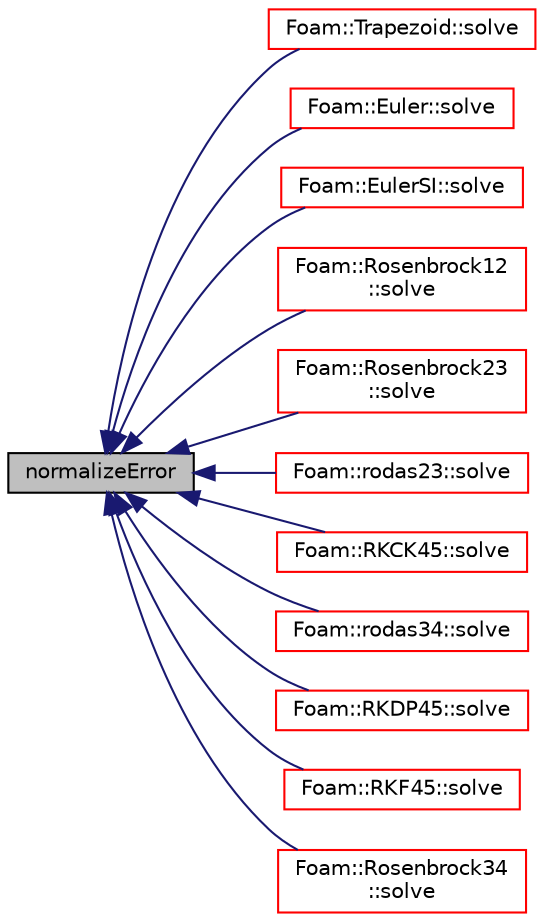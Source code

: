 digraph "normalizeError"
{
  bgcolor="transparent";
  edge [fontname="Helvetica",fontsize="10",labelfontname="Helvetica",labelfontsize="10"];
  node [fontname="Helvetica",fontsize="10",shape=record];
  rankdir="LR";
  Node71 [label="normalizeError",height=0.2,width=0.4,color="black", fillcolor="grey75", style="filled", fontcolor="black"];
  Node71 -> Node72 [dir="back",color="midnightblue",fontsize="10",style="solid",fontname="Helvetica"];
  Node72 [label="Foam::Trapezoid::solve",height=0.2,width=0.4,color="red",URL="$a26737.html#ab251311d21daf700b24723afe0ef21e0",tooltip="Solve a single step dx and return the error. "];
  Node71 -> Node75 [dir="back",color="midnightblue",fontsize="10",style="solid",fontname="Helvetica"];
  Node75 [label="Foam::Euler::solve",height=0.2,width=0.4,color="red",URL="$a24969.html#ab251311d21daf700b24723afe0ef21e0",tooltip="Solve a single step dx and return the error. "];
  Node71 -> Node78 [dir="back",color="midnightblue",fontsize="10",style="solid",fontname="Helvetica"];
  Node78 [label="Foam::EulerSI::solve",height=0.2,width=0.4,color="red",URL="$a26685.html#ab251311d21daf700b24723afe0ef21e0",tooltip="Solve a single step dx and return the error. "];
  Node71 -> Node81 [dir="back",color="midnightblue",fontsize="10",style="solid",fontname="Helvetica"];
  Node81 [label="Foam::Rosenbrock12\l::solve",height=0.2,width=0.4,color="red",URL="$a26717.html#ab251311d21daf700b24723afe0ef21e0",tooltip="Solve a single step dx and return the error. "];
  Node71 -> Node84 [dir="back",color="midnightblue",fontsize="10",style="solid",fontname="Helvetica"];
  Node84 [label="Foam::Rosenbrock23\l::solve",height=0.2,width=0.4,color="red",URL="$a26721.html#ab251311d21daf700b24723afe0ef21e0",tooltip="Solve a single step dx and return the error. "];
  Node71 -> Node87 [dir="back",color="midnightblue",fontsize="10",style="solid",fontname="Helvetica"];
  Node87 [label="Foam::rodas23::solve",height=0.2,width=0.4,color="red",URL="$a26709.html#ab251311d21daf700b24723afe0ef21e0",tooltip="Solve a single step dx and return the error. "];
  Node71 -> Node90 [dir="back",color="midnightblue",fontsize="10",style="solid",fontname="Helvetica"];
  Node90 [label="Foam::RKCK45::solve",height=0.2,width=0.4,color="red",URL="$a26697.html#ab251311d21daf700b24723afe0ef21e0",tooltip="Solve a single step dx and return the error. "];
  Node71 -> Node93 [dir="back",color="midnightblue",fontsize="10",style="solid",fontname="Helvetica"];
  Node93 [label="Foam::rodas34::solve",height=0.2,width=0.4,color="red",URL="$a26713.html#ab251311d21daf700b24723afe0ef21e0",tooltip="Solve a single step dx and return the error. "];
  Node71 -> Node96 [dir="back",color="midnightblue",fontsize="10",style="solid",fontname="Helvetica"];
  Node96 [label="Foam::RKDP45::solve",height=0.2,width=0.4,color="red",URL="$a26701.html#ab251311d21daf700b24723afe0ef21e0",tooltip="Solve a single step dx and return the error. "];
  Node71 -> Node99 [dir="back",color="midnightblue",fontsize="10",style="solid",fontname="Helvetica"];
  Node99 [label="Foam::RKF45::solve",height=0.2,width=0.4,color="red",URL="$a26705.html#ab251311d21daf700b24723afe0ef21e0",tooltip="Solve a single step dx and return the error. "];
  Node71 -> Node102 [dir="back",color="midnightblue",fontsize="10",style="solid",fontname="Helvetica"];
  Node102 [label="Foam::Rosenbrock34\l::solve",height=0.2,width=0.4,color="red",URL="$a26725.html#ab251311d21daf700b24723afe0ef21e0",tooltip="Solve a single step dx and return the error. "];
}
